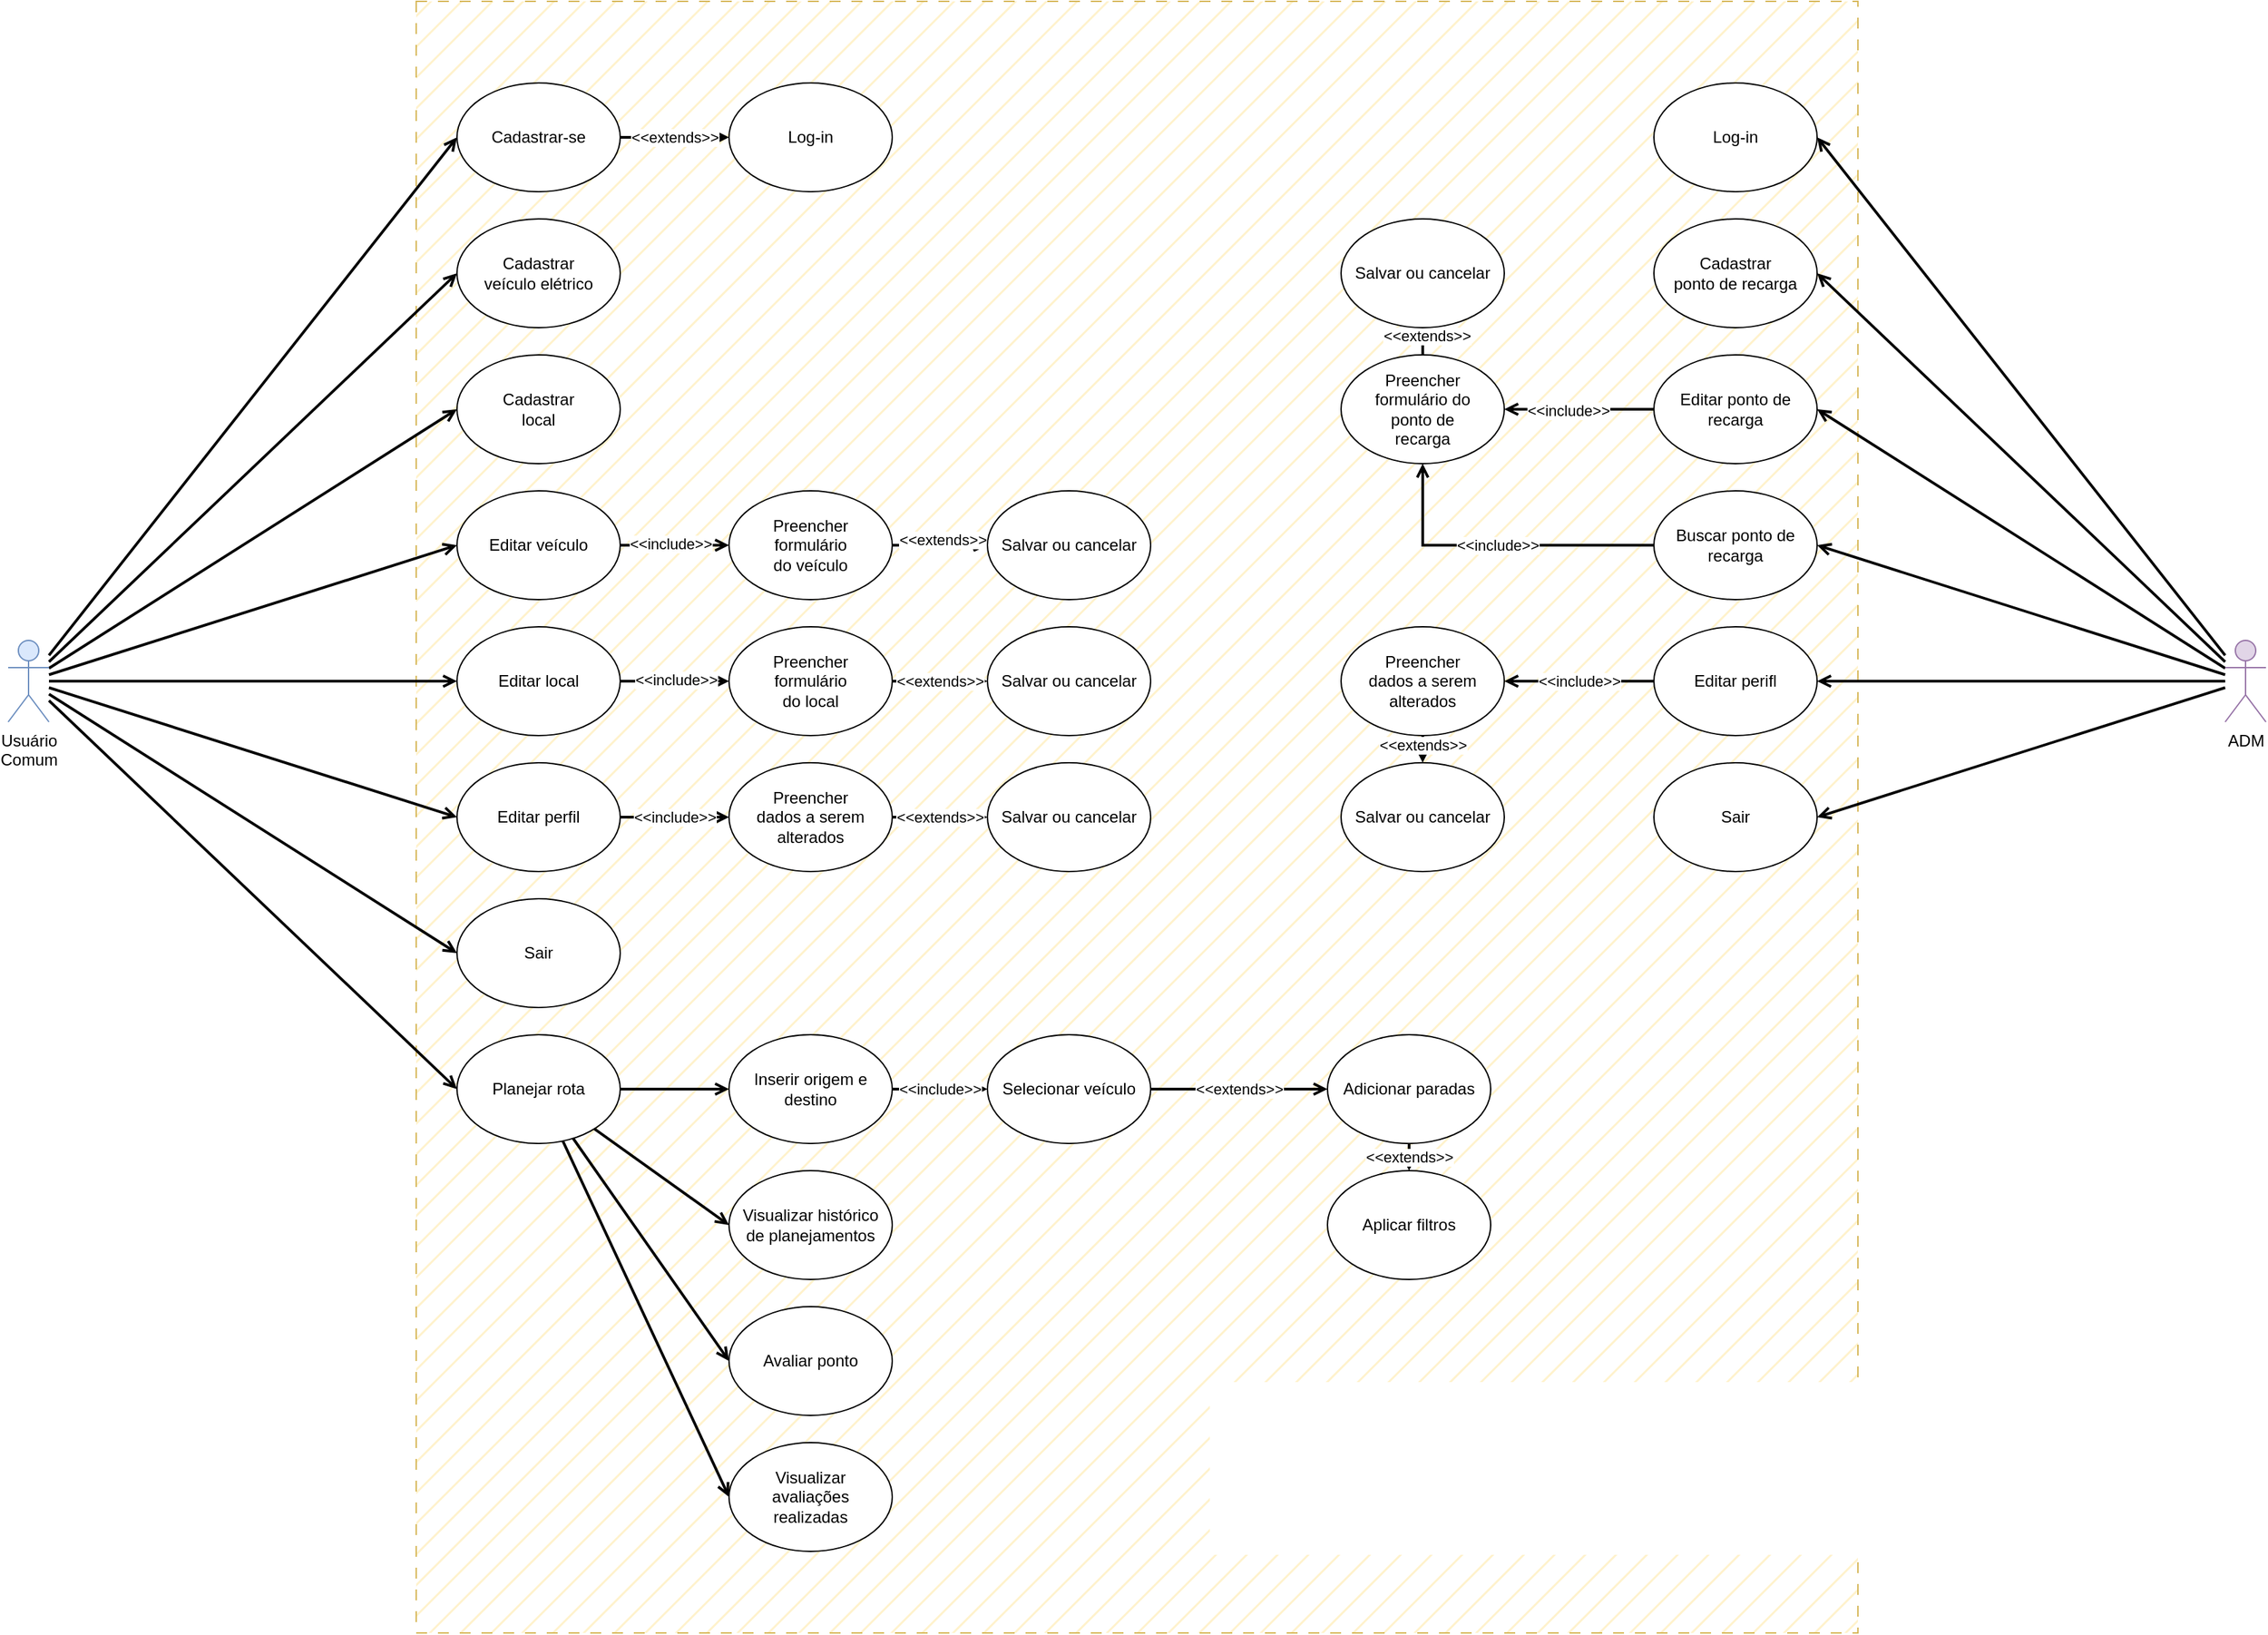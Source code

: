 <mxfile version="27.0.2">
  <diagram name="Página-1" id="9aAilxFn8NyiJZ3YBJG7">
    <mxGraphModel dx="3024" dy="1360" grid="1" gridSize="10" guides="0" tooltips="1" connect="1" arrows="1" fold="1" page="1" pageScale="1" pageWidth="1700" pageHeight="1300" background="none" math="0" shadow="0">
      <root>
        <mxCell id="0" />
        <mxCell id="1" parent="0" />
        <mxCell id="HCMQUAeYLqOVQAFvdRaY-1" value="" style="rounded=0;whiteSpace=wrap;html=1;strokeWidth=1;glass=0;shadow=0;perimeterSpacing=0;fontFamily=Arial;dashed=1;dashPattern=8 8;fillColor=#fff2cc;strokeColor=#d6b656;fillStyle=hatch;" parent="1" vertex="1">
          <mxGeometry x="320" y="50" width="1060" height="1200" as="geometry" />
        </mxCell>
        <mxCell id="2Xc3Q9n6dPFMxbneTKWj-6" style="rounded=0;orthogonalLoop=1;jettySize=auto;html=1;entryX=0;entryY=0.5;entryDx=0;entryDy=0;jumpSize=6;elbow=vertical;strokeWidth=2;endArrow=open;startFill=0;endFill=0;" parent="1" source="N_mWsWtAlGoaoykS0_51-1" target="HCMQUAeYLqOVQAFvdRaY-2" edge="1">
          <mxGeometry relative="1" as="geometry" />
        </mxCell>
        <mxCell id="2Xc3Q9n6dPFMxbneTKWj-17" style="rounded=0;orthogonalLoop=1;jettySize=auto;html=1;entryX=0;entryY=0.5;entryDx=0;entryDy=0;strokeWidth=2;endArrow=open;startFill=0;endFill=0;" parent="1" source="N_mWsWtAlGoaoykS0_51-1" target="HCMQUAeYLqOVQAFvdRaY-5" edge="1">
          <mxGeometry relative="1" as="geometry" />
        </mxCell>
        <mxCell id="2Xc3Q9n6dPFMxbneTKWj-20" style="rounded=0;orthogonalLoop=1;jettySize=auto;html=1;strokeWidth=2;endArrow=open;endFill=0;entryX=0;entryY=0.5;entryDx=0;entryDy=0;" parent="1" source="N_mWsWtAlGoaoykS0_51-1" target="2Xc3Q9n6dPFMxbneTKWj-18" edge="1">
          <mxGeometry relative="1" as="geometry" />
        </mxCell>
        <mxCell id="51nvXK5Ymnc_PaSTjcSb-20" style="rounded=0;orthogonalLoop=1;jettySize=auto;html=1;entryX=0;entryY=0.5;entryDx=0;entryDy=0;endArrow=open;endFill=0;strokeWidth=2;" edge="1" parent="1" source="N_mWsWtAlGoaoykS0_51-1" target="51nvXK5Ymnc_PaSTjcSb-19">
          <mxGeometry relative="1" as="geometry" />
        </mxCell>
        <mxCell id="51nvXK5Ymnc_PaSTjcSb-28" style="rounded=0;orthogonalLoop=1;jettySize=auto;html=1;entryX=0;entryY=0.5;entryDx=0;entryDy=0;endArrow=open;endFill=0;strokeWidth=2;" edge="1" parent="1" source="N_mWsWtAlGoaoykS0_51-1" target="51nvXK5Ymnc_PaSTjcSb-27">
          <mxGeometry relative="1" as="geometry" />
        </mxCell>
        <mxCell id="51nvXK5Ymnc_PaSTjcSb-39" style="rounded=0;orthogonalLoop=1;jettySize=auto;html=1;entryX=0;entryY=0.5;entryDx=0;entryDy=0;endArrow=open;endFill=0;strokeWidth=2;" edge="1" parent="1" source="N_mWsWtAlGoaoykS0_51-1" target="51nvXK5Ymnc_PaSTjcSb-38">
          <mxGeometry relative="1" as="geometry" />
        </mxCell>
        <mxCell id="51nvXK5Ymnc_PaSTjcSb-46" style="rounded=0;orthogonalLoop=1;jettySize=auto;html=1;entryX=0;entryY=0.5;entryDx=0;entryDy=0;endArrow=open;endFill=0;strokeWidth=2;" edge="1" parent="1" source="N_mWsWtAlGoaoykS0_51-1" target="51nvXK5Ymnc_PaSTjcSb-45">
          <mxGeometry relative="1" as="geometry" />
        </mxCell>
        <mxCell id="51nvXK5Ymnc_PaSTjcSb-48" style="rounded=0;orthogonalLoop=1;jettySize=auto;html=1;entryX=0;entryY=0.5;entryDx=0;entryDy=0;endArrow=open;endFill=0;strokeWidth=2;" edge="1" parent="1" source="N_mWsWtAlGoaoykS0_51-1" target="51nvXK5Ymnc_PaSTjcSb-47">
          <mxGeometry relative="1" as="geometry" />
        </mxCell>
        <mxCell id="N_mWsWtAlGoaoykS0_51-1" value="Usuário&lt;br&gt;Comum" style="shape=umlActor;verticalLabelPosition=bottom;verticalAlign=top;html=1;outlineConnect=0;fontStyle=0;fontFamily=Arial;rounded=0;fillColor=#dae8fc;strokeColor=#6c8ebf;" parent="1" vertex="1">
          <mxGeometry x="20" y="520" width="30" height="60" as="geometry" />
        </mxCell>
        <mxCell id="2Xc3Q9n6dPFMxbneTKWj-14" style="rounded=0;orthogonalLoop=1;jettySize=auto;html=1;entryX=1;entryY=0.5;entryDx=0;entryDy=0;strokeWidth=2;endArrow=open;startFill=0;endFill=0;" parent="1" source="N_mWsWtAlGoaoykS0_51-3" target="2Xc3Q9n6dPFMxbneTKWj-11" edge="1">
          <mxGeometry relative="1" as="geometry" />
        </mxCell>
        <mxCell id="2Xc3Q9n6dPFMxbneTKWj-47" style="rounded=0;orthogonalLoop=1;jettySize=auto;html=1;entryX=1;entryY=0.5;entryDx=0;entryDy=0;endArrow=open;endFill=0;strokeWidth=2;" parent="1" source="N_mWsWtAlGoaoykS0_51-3" target="HCMQUAeYLqOVQAFvdRaY-7" edge="1">
          <mxGeometry relative="1" as="geometry" />
        </mxCell>
        <mxCell id="2Xc3Q9n6dPFMxbneTKWj-48" style="rounded=0;orthogonalLoop=1;jettySize=auto;html=1;entryX=1;entryY=0.5;entryDx=0;entryDy=0;endArrow=open;endFill=0;strokeWidth=2;" parent="1" source="N_mWsWtAlGoaoykS0_51-3" target="bOFGplvnujblraLGovJF-3" edge="1">
          <mxGeometry relative="1" as="geometry" />
        </mxCell>
        <mxCell id="2Xc3Q9n6dPFMxbneTKWj-49" style="rounded=0;orthogonalLoop=1;jettySize=auto;html=1;entryX=1;entryY=0.5;entryDx=0;entryDy=0;endArrow=open;endFill=0;strokeWidth=2;" parent="1" source="N_mWsWtAlGoaoykS0_51-3" target="1LnpKLCJJtD1nGOXLZn7-2" edge="1">
          <mxGeometry relative="1" as="geometry" />
        </mxCell>
        <mxCell id="2Xc3Q9n6dPFMxbneTKWj-52" style="rounded=0;orthogonalLoop=1;jettySize=auto;html=1;entryX=1;entryY=0.5;entryDx=0;entryDy=0;endArrow=open;endFill=0;strokeWidth=2;" parent="1" source="N_mWsWtAlGoaoykS0_51-3" target="2Xc3Q9n6dPFMxbneTKWj-51" edge="1">
          <mxGeometry relative="1" as="geometry" />
        </mxCell>
        <mxCell id="51nvXK5Ymnc_PaSTjcSb-9" style="rounded=0;orthogonalLoop=1;jettySize=auto;html=1;endArrow=open;endFill=0;strokeWidth=2;" edge="1" parent="1" source="N_mWsWtAlGoaoykS0_51-3" target="51nvXK5Ymnc_PaSTjcSb-8">
          <mxGeometry relative="1" as="geometry" />
        </mxCell>
        <mxCell id="N_mWsWtAlGoaoykS0_51-3" value="ADM" style="shape=umlActor;verticalLabelPosition=bottom;verticalAlign=top;html=1;outlineConnect=0;fontStyle=0;fontFamily=Arial;rounded=0;fillColor=#e1d5e7;strokeColor=#9673a6;" parent="1" vertex="1">
          <mxGeometry x="1650" y="520" width="30" height="60" as="geometry" />
        </mxCell>
        <mxCell id="2Xc3Q9n6dPFMxbneTKWj-16" value="&amp;lt;&amp;lt;extends&amp;gt;&amp;gt;" style="edgeStyle=orthogonalEdgeStyle;rounded=0;orthogonalLoop=1;jettySize=auto;html=1;strokeWidth=2;endArrow=open;endFill=0;" parent="1" source="HCMQUAeYLqOVQAFvdRaY-2" target="HCMQUAeYLqOVQAFvdRaY-21" edge="1">
          <mxGeometry relative="1" as="geometry" />
        </mxCell>
        <mxCell id="HCMQUAeYLqOVQAFvdRaY-2" value="Cadastrar-se" style="ellipse;whiteSpace=wrap;html=1;rounded=0;fontFamily=Arial;" parent="1" vertex="1">
          <mxGeometry x="350" y="110" width="120" height="80" as="geometry" />
        </mxCell>
        <mxCell id="HCMQUAeYLqOVQAFvdRaY-5" value="Cadastrar &lt;br&gt;veículo elétrico" style="ellipse;whiteSpace=wrap;html=1;rounded=0;fontFamily=Arial;" parent="1" vertex="1">
          <mxGeometry x="350" y="210" width="120" height="80" as="geometry" />
        </mxCell>
        <mxCell id="HCMQUAeYLqOVQAFvdRaY-7" value="Cadastrar&lt;br&gt;ponto de recarga" style="ellipse;whiteSpace=wrap;html=1;rounded=0;fontFamily=Arial;" parent="1" vertex="1">
          <mxGeometry x="1230" y="210" width="120" height="80" as="geometry" />
        </mxCell>
        <mxCell id="HCMQUAeYLqOVQAFvdRaY-21" value="Log-in" style="ellipse;whiteSpace=wrap;html=1;rounded=0;fontFamily=Arial;" parent="1" vertex="1">
          <mxGeometry x="550" y="110" width="120" height="80" as="geometry" />
        </mxCell>
        <mxCell id="51nvXK5Ymnc_PaSTjcSb-6" style="edgeStyle=orthogonalEdgeStyle;rounded=0;orthogonalLoop=1;jettySize=auto;html=1;strokeWidth=2;endArrow=open;endFill=0;" edge="1" parent="1" source="HCMQUAeYLqOVQAFvdRaY-45" target="51nvXK5Ymnc_PaSTjcSb-5">
          <mxGeometry relative="1" as="geometry" />
        </mxCell>
        <mxCell id="51nvXK5Ymnc_PaSTjcSb-7" value="&amp;lt;&amp;lt;extends&amp;gt;&amp;gt;" style="edgeLabel;html=1;align=center;verticalAlign=middle;resizable=0;points=[];" vertex="1" connectable="0" parent="51nvXK5Ymnc_PaSTjcSb-6">
          <mxGeometry x="-0.13" y="3" relative="1" as="geometry">
            <mxPoint as="offset" />
          </mxGeometry>
        </mxCell>
        <mxCell id="HCMQUAeYLqOVQAFvdRaY-45" value="Preencher &lt;br&gt;formulário do&lt;br&gt;ponto de &lt;br&gt;recarga" style="ellipse;whiteSpace=wrap;html=1;rounded=0;fontFamily=Arial;" parent="1" vertex="1">
          <mxGeometry x="1000" y="310" width="120" height="80" as="geometry" />
        </mxCell>
        <mxCell id="51nvXK5Ymnc_PaSTjcSb-1" style="rounded=0;orthogonalLoop=1;jettySize=auto;html=1;entryX=1;entryY=0.5;entryDx=0;entryDy=0;strokeWidth=2;endArrow=open;endFill=0;" edge="1" parent="1" source="bOFGplvnujblraLGovJF-3" target="HCMQUAeYLqOVQAFvdRaY-45">
          <mxGeometry relative="1" as="geometry" />
        </mxCell>
        <mxCell id="51nvXK5Ymnc_PaSTjcSb-4" value="&amp;lt;&amp;lt;include&amp;gt;&amp;gt;" style="edgeLabel;html=1;align=center;verticalAlign=middle;resizable=0;points=[];" vertex="1" connectable="0" parent="51nvXK5Ymnc_PaSTjcSb-1">
          <mxGeometry x="0.151" y="1" relative="1" as="geometry">
            <mxPoint as="offset" />
          </mxGeometry>
        </mxCell>
        <mxCell id="bOFGplvnujblraLGovJF-3" value="Editar ponto de recarga" style="ellipse;whiteSpace=wrap;html=1;rounded=0;" parent="1" vertex="1">
          <mxGeometry x="1230" y="310" width="120" height="80" as="geometry" />
        </mxCell>
        <mxCell id="51nvXK5Ymnc_PaSTjcSb-3" value="&amp;lt;&amp;lt;include&amp;gt;&amp;gt;" style="rounded=0;orthogonalLoop=1;jettySize=auto;html=1;endArrow=open;endFill=0;strokeWidth=2;entryX=0.5;entryY=1;entryDx=0;entryDy=0;edgeStyle=orthogonalEdgeStyle;" edge="1" parent="1" source="1LnpKLCJJtD1nGOXLZn7-2" target="HCMQUAeYLqOVQAFvdRaY-45">
          <mxGeometry relative="1" as="geometry" />
        </mxCell>
        <mxCell id="1LnpKLCJJtD1nGOXLZn7-2" value="Buscar ponto de recarga" style="ellipse;whiteSpace=wrap;html=1;rounded=0;fontFamily=Arial;" parent="1" vertex="1">
          <mxGeometry x="1230" y="410" width="120" height="80" as="geometry" />
        </mxCell>
        <mxCell id="2Xc3Q9n6dPFMxbneTKWj-11" value="Log-in" style="ellipse;whiteSpace=wrap;html=1;rounded=0;fontFamily=Arial;" parent="1" vertex="1">
          <mxGeometry x="1230" y="110" width="120" height="80" as="geometry" />
        </mxCell>
        <mxCell id="2Xc3Q9n6dPFMxbneTKWj-18" value="Cadastrar &lt;br&gt;local" style="ellipse;whiteSpace=wrap;html=1;rounded=0;fontFamily=Arial;" parent="1" vertex="1">
          <mxGeometry x="350" y="310" width="120" height="80" as="geometry" />
        </mxCell>
        <mxCell id="2Xc3Q9n6dPFMxbneTKWj-51" value="Sair" style="ellipse;whiteSpace=wrap;html=1;rounded=0;fontFamily=Arial;" parent="1" vertex="1">
          <mxGeometry x="1230" y="610" width="120" height="80" as="geometry" />
        </mxCell>
        <mxCell id="51nvXK5Ymnc_PaSTjcSb-5" value="Salvar ou cancelar" style="ellipse;whiteSpace=wrap;html=1;rounded=0;fontFamily=Arial;" vertex="1" parent="1">
          <mxGeometry x="1000" y="210" width="120" height="80" as="geometry" />
        </mxCell>
        <mxCell id="51nvXK5Ymnc_PaSTjcSb-11" value="&amp;lt;&amp;lt;include&amp;gt;&amp;gt;" style="rounded=0;orthogonalLoop=1;jettySize=auto;html=1;endArrow=open;endFill=0;strokeWidth=2;" edge="1" parent="1" source="51nvXK5Ymnc_PaSTjcSb-8" target="51nvXK5Ymnc_PaSTjcSb-10">
          <mxGeometry relative="1" as="geometry" />
        </mxCell>
        <mxCell id="51nvXK5Ymnc_PaSTjcSb-8" value="Editar perifl" style="ellipse;whiteSpace=wrap;html=1;rounded=0;fontFamily=Arial;" vertex="1" parent="1">
          <mxGeometry x="1230" y="510" width="120" height="80" as="geometry" />
        </mxCell>
        <mxCell id="51nvXK5Ymnc_PaSTjcSb-13" style="rounded=0;orthogonalLoop=1;jettySize=auto;html=1;endArrow=open;endFill=0;strokeWidth=2;" edge="1" parent="1" source="51nvXK5Ymnc_PaSTjcSb-10" target="51nvXK5Ymnc_PaSTjcSb-12">
          <mxGeometry relative="1" as="geometry" />
        </mxCell>
        <mxCell id="51nvXK5Ymnc_PaSTjcSb-14" value="&amp;lt;&amp;lt;extends&amp;gt;&amp;gt;" style="edgeLabel;html=1;align=center;verticalAlign=middle;resizable=0;points=[];" vertex="1" connectable="0" parent="51nvXK5Ymnc_PaSTjcSb-13">
          <mxGeometry x="-0.317" relative="1" as="geometry">
            <mxPoint as="offset" />
          </mxGeometry>
        </mxCell>
        <mxCell id="51nvXK5Ymnc_PaSTjcSb-10" value="Preencher &lt;br&gt;dados a serem alterados" style="ellipse;whiteSpace=wrap;html=1;rounded=0;fontFamily=Arial;" vertex="1" parent="1">
          <mxGeometry x="1000" y="510" width="120" height="80" as="geometry" />
        </mxCell>
        <mxCell id="51nvXK5Ymnc_PaSTjcSb-12" value="Salvar ou cancelar" style="ellipse;whiteSpace=wrap;html=1;rounded=0;fontFamily=Arial;" vertex="1" parent="1">
          <mxGeometry x="1000" y="610" width="120" height="80" as="geometry" />
        </mxCell>
        <mxCell id="51nvXK5Ymnc_PaSTjcSb-22" style="rounded=0;orthogonalLoop=1;jettySize=auto;html=1;endArrow=open;endFill=0;strokeWidth=2;" edge="1" parent="1" source="51nvXK5Ymnc_PaSTjcSb-19" target="51nvXK5Ymnc_PaSTjcSb-21">
          <mxGeometry relative="1" as="geometry" />
        </mxCell>
        <mxCell id="51nvXK5Ymnc_PaSTjcSb-25" value="&amp;lt;&amp;lt;include&amp;gt;&amp;gt;" style="edgeLabel;html=1;align=center;verticalAlign=middle;resizable=0;points=[];" vertex="1" connectable="0" parent="51nvXK5Ymnc_PaSTjcSb-22">
          <mxGeometry x="-0.09" y="1" relative="1" as="geometry">
            <mxPoint as="offset" />
          </mxGeometry>
        </mxCell>
        <mxCell id="51nvXK5Ymnc_PaSTjcSb-19" value="Editar veículo" style="ellipse;whiteSpace=wrap;html=1;rounded=0;fontFamily=Arial;" vertex="1" parent="1">
          <mxGeometry x="350" y="410" width="120" height="80" as="geometry" />
        </mxCell>
        <mxCell id="51nvXK5Ymnc_PaSTjcSb-24" style="rounded=0;orthogonalLoop=1;jettySize=auto;html=1;endArrow=open;endFill=0;strokeWidth=2;" edge="1" parent="1" source="51nvXK5Ymnc_PaSTjcSb-21" target="51nvXK5Ymnc_PaSTjcSb-23">
          <mxGeometry relative="1" as="geometry" />
        </mxCell>
        <mxCell id="51nvXK5Ymnc_PaSTjcSb-26" value="&amp;lt;&amp;lt;extends&amp;gt;&amp;gt;" style="edgeLabel;html=1;align=center;verticalAlign=middle;resizable=0;points=[];" vertex="1" connectable="0" parent="51nvXK5Ymnc_PaSTjcSb-24">
          <mxGeometry x="0.057" y="4" relative="1" as="geometry">
            <mxPoint as="offset" />
          </mxGeometry>
        </mxCell>
        <mxCell id="51nvXK5Ymnc_PaSTjcSb-21" value="Preencher &lt;br&gt;formulário &lt;br&gt;do veículo" style="ellipse;whiteSpace=wrap;html=1;rounded=0;fontFamily=Arial;" vertex="1" parent="1">
          <mxGeometry x="550" y="410" width="120" height="80" as="geometry" />
        </mxCell>
        <mxCell id="51nvXK5Ymnc_PaSTjcSb-23" value="Salvar ou cancelar" style="ellipse;whiteSpace=wrap;html=1;rounded=0;fontFamily=Arial;" vertex="1" parent="1">
          <mxGeometry x="740" y="410" width="120" height="80" as="geometry" />
        </mxCell>
        <mxCell id="51nvXK5Ymnc_PaSTjcSb-30" style="rounded=0;orthogonalLoop=1;jettySize=auto;html=1;endArrow=open;endFill=0;strokeWidth=2;" edge="1" parent="1" source="51nvXK5Ymnc_PaSTjcSb-27" target="51nvXK5Ymnc_PaSTjcSb-29">
          <mxGeometry relative="1" as="geometry" />
        </mxCell>
        <mxCell id="51nvXK5Ymnc_PaSTjcSb-34" value="&amp;lt;&amp;lt;include&amp;gt;&amp;gt;" style="edgeLabel;html=1;align=center;verticalAlign=middle;resizable=0;points=[];" vertex="1" connectable="0" parent="51nvXK5Ymnc_PaSTjcSb-30">
          <mxGeometry x="0.01" y="1" relative="1" as="geometry">
            <mxPoint as="offset" />
          </mxGeometry>
        </mxCell>
        <mxCell id="51nvXK5Ymnc_PaSTjcSb-27" value="Editar local" style="ellipse;whiteSpace=wrap;html=1;rounded=0;fontFamily=Arial;" vertex="1" parent="1">
          <mxGeometry x="350" y="510" width="120" height="80" as="geometry" />
        </mxCell>
        <mxCell id="51nvXK5Ymnc_PaSTjcSb-37" value="&amp;lt;&amp;lt;extends&amp;gt;&amp;gt;" style="rounded=0;orthogonalLoop=1;jettySize=auto;html=1;entryX=0;entryY=0.5;entryDx=0;entryDy=0;endArrow=open;endFill=0;strokeWidth=2;" edge="1" parent="1" source="51nvXK5Ymnc_PaSTjcSb-29" target="51nvXK5Ymnc_PaSTjcSb-35">
          <mxGeometry relative="1" as="geometry" />
        </mxCell>
        <mxCell id="51nvXK5Ymnc_PaSTjcSb-29" value="Preencher &lt;br&gt;formulário &lt;br&gt;do local" style="ellipse;whiteSpace=wrap;html=1;rounded=0;fontFamily=Arial;" vertex="1" parent="1">
          <mxGeometry x="550" y="510" width="120" height="80" as="geometry" />
        </mxCell>
        <mxCell id="51nvXK5Ymnc_PaSTjcSb-35" value="Salvar ou cancelar" style="ellipse;whiteSpace=wrap;html=1;rounded=0;fontFamily=Arial;" vertex="1" parent="1">
          <mxGeometry x="740" y="510" width="120" height="80" as="geometry" />
        </mxCell>
        <mxCell id="51nvXK5Ymnc_PaSTjcSb-42" value="&amp;lt;&amp;lt;include&amp;gt;&amp;gt;" style="rounded=0;orthogonalLoop=1;jettySize=auto;html=1;endArrow=open;endFill=0;strokeWidth=2;" edge="1" parent="1" source="51nvXK5Ymnc_PaSTjcSb-38" target="51nvXK5Ymnc_PaSTjcSb-40">
          <mxGeometry relative="1" as="geometry" />
        </mxCell>
        <mxCell id="51nvXK5Ymnc_PaSTjcSb-38" value="Editar perfil" style="ellipse;whiteSpace=wrap;html=1;rounded=0;fontFamily=Arial;" vertex="1" parent="1">
          <mxGeometry x="350" y="610" width="120" height="80" as="geometry" />
        </mxCell>
        <mxCell id="51nvXK5Ymnc_PaSTjcSb-44" value="&amp;lt;&amp;lt;extends&amp;gt;&amp;gt;" style="rounded=0;orthogonalLoop=1;jettySize=auto;html=1;endArrow=open;endFill=0;strokeWidth=2;" edge="1" parent="1" source="51nvXK5Ymnc_PaSTjcSb-40" target="51nvXK5Ymnc_PaSTjcSb-43">
          <mxGeometry relative="1" as="geometry" />
        </mxCell>
        <mxCell id="51nvXK5Ymnc_PaSTjcSb-40" value="Preencher &lt;br&gt;dados a serem alterados" style="ellipse;whiteSpace=wrap;html=1;rounded=0;fontFamily=Arial;" vertex="1" parent="1">
          <mxGeometry x="550" y="610" width="120" height="80" as="geometry" />
        </mxCell>
        <mxCell id="51nvXK5Ymnc_PaSTjcSb-43" value="Salvar ou cancelar" style="ellipse;whiteSpace=wrap;html=1;rounded=0;fontFamily=Arial;" vertex="1" parent="1">
          <mxGeometry x="740" y="610" width="120" height="80" as="geometry" />
        </mxCell>
        <mxCell id="51nvXK5Ymnc_PaSTjcSb-45" value="Sair" style="ellipse;whiteSpace=wrap;html=1;rounded=0;fontFamily=Arial;" vertex="1" parent="1">
          <mxGeometry x="350" y="710" width="120" height="80" as="geometry" />
        </mxCell>
        <mxCell id="51nvXK5Ymnc_PaSTjcSb-50" style="rounded=0;orthogonalLoop=1;jettySize=auto;html=1;endArrow=open;endFill=0;strokeWidth=2;entryX=0;entryY=0.5;entryDx=0;entryDy=0;" edge="1" parent="1" source="51nvXK5Ymnc_PaSTjcSb-47" target="51nvXK5Ymnc_PaSTjcSb-49">
          <mxGeometry relative="1" as="geometry" />
        </mxCell>
        <mxCell id="51nvXK5Ymnc_PaSTjcSb-52" style="rounded=0;orthogonalLoop=1;jettySize=auto;html=1;entryX=0;entryY=0.5;entryDx=0;entryDy=0;endArrow=open;endFill=0;strokeWidth=2;" edge="1" parent="1" source="51nvXK5Ymnc_PaSTjcSb-47" target="51nvXK5Ymnc_PaSTjcSb-51">
          <mxGeometry relative="1" as="geometry" />
        </mxCell>
        <mxCell id="51nvXK5Ymnc_PaSTjcSb-54" style="rounded=0;orthogonalLoop=1;jettySize=auto;html=1;entryX=0;entryY=0.5;entryDx=0;entryDy=0;endArrow=open;endFill=0;strokeWidth=2;" edge="1" parent="1" source="51nvXK5Ymnc_PaSTjcSb-47" target="51nvXK5Ymnc_PaSTjcSb-53">
          <mxGeometry relative="1" as="geometry" />
        </mxCell>
        <mxCell id="51nvXK5Ymnc_PaSTjcSb-56" style="rounded=0;orthogonalLoop=1;jettySize=auto;html=1;endArrow=open;endFill=0;strokeWidth=2;" edge="1" parent="1" source="51nvXK5Ymnc_PaSTjcSb-47" target="51nvXK5Ymnc_PaSTjcSb-55">
          <mxGeometry relative="1" as="geometry" />
        </mxCell>
        <mxCell id="51nvXK5Ymnc_PaSTjcSb-47" value="Planejar rota" style="ellipse;whiteSpace=wrap;html=1;rounded=0;fontFamily=Arial;" vertex="1" parent="1">
          <mxGeometry x="350" y="810" width="120" height="80" as="geometry" />
        </mxCell>
        <mxCell id="51nvXK5Ymnc_PaSTjcSb-49" value="Visualizar histórico &lt;br&gt;de planejamentos" style="ellipse;whiteSpace=wrap;html=1;rounded=0;fontFamily=Arial;" vertex="1" parent="1">
          <mxGeometry x="550" y="910" width="120" height="80" as="geometry" />
        </mxCell>
        <mxCell id="51nvXK5Ymnc_PaSTjcSb-51" value="Avaliar ponto" style="ellipse;whiteSpace=wrap;html=1;rounded=0;fontFamily=Arial;" vertex="1" parent="1">
          <mxGeometry x="550" y="1010" width="120" height="80" as="geometry" />
        </mxCell>
        <mxCell id="51nvXK5Ymnc_PaSTjcSb-53" value="Visualizar &lt;br&gt;avaliações &lt;br&gt;realizadas" style="ellipse;whiteSpace=wrap;html=1;rounded=0;fontFamily=Arial;" vertex="1" parent="1">
          <mxGeometry x="550" y="1110" width="120" height="80" as="geometry" />
        </mxCell>
        <mxCell id="51nvXK5Ymnc_PaSTjcSb-60" value="&amp;lt;&amp;lt;include&amp;gt;&amp;gt;" style="rounded=0;orthogonalLoop=1;jettySize=auto;html=1;endArrow=open;endFill=0;strokeWidth=2;" edge="1" parent="1" source="51nvXK5Ymnc_PaSTjcSb-55" target="51nvXK5Ymnc_PaSTjcSb-57">
          <mxGeometry relative="1" as="geometry" />
        </mxCell>
        <mxCell id="51nvXK5Ymnc_PaSTjcSb-55" value="Inserir origem e destino" style="ellipse;whiteSpace=wrap;html=1;rounded=0;fontFamily=Arial;" vertex="1" parent="1">
          <mxGeometry x="550" y="810" width="120" height="80" as="geometry" />
        </mxCell>
        <mxCell id="51nvXK5Ymnc_PaSTjcSb-61" value="&amp;lt;&amp;lt;extends&amp;gt;&amp;gt;" style="rounded=0;orthogonalLoop=1;jettySize=auto;html=1;endArrow=open;endFill=0;strokeWidth=2;" edge="1" parent="1" source="51nvXK5Ymnc_PaSTjcSb-57" target="51nvXK5Ymnc_PaSTjcSb-58">
          <mxGeometry relative="1" as="geometry" />
        </mxCell>
        <mxCell id="51nvXK5Ymnc_PaSTjcSb-57" value="Selecionar veículo" style="ellipse;whiteSpace=wrap;html=1;rounded=0;fontFamily=Arial;" vertex="1" parent="1">
          <mxGeometry x="740" y="810" width="120" height="80" as="geometry" />
        </mxCell>
        <mxCell id="51nvXK5Ymnc_PaSTjcSb-62" value="&amp;lt;&amp;lt;extends&amp;gt;&amp;gt;" style="rounded=0;orthogonalLoop=1;jettySize=auto;html=1;endArrow=open;endFill=0;strokeWidth=2;" edge="1" parent="1" source="51nvXK5Ymnc_PaSTjcSb-58" target="51nvXK5Ymnc_PaSTjcSb-59">
          <mxGeometry relative="1" as="geometry" />
        </mxCell>
        <mxCell id="51nvXK5Ymnc_PaSTjcSb-58" value="Adicionar paradas" style="ellipse;whiteSpace=wrap;html=1;rounded=0;fontFamily=Arial;" vertex="1" parent="1">
          <mxGeometry x="990" y="810" width="120" height="80" as="geometry" />
        </mxCell>
        <mxCell id="51nvXK5Ymnc_PaSTjcSb-59" value="Aplicar filtros" style="ellipse;whiteSpace=wrap;html=1;rounded=0;fontFamily=Arial;" vertex="1" parent="1">
          <mxGeometry x="990" y="910" width="120" height="80" as="geometry" />
        </mxCell>
      </root>
    </mxGraphModel>
  </diagram>
</mxfile>
